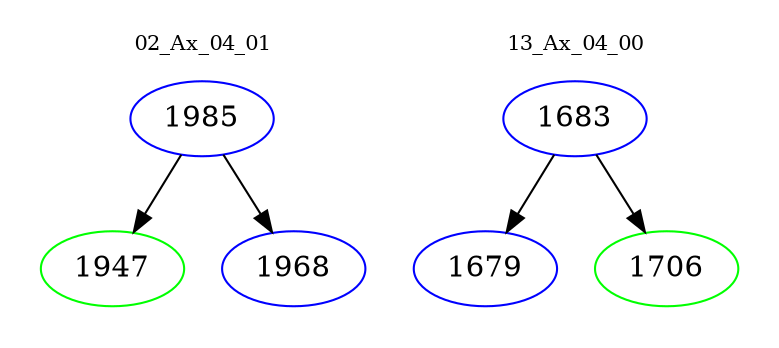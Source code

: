 digraph{
subgraph cluster_0 {
color = white
label = "02_Ax_04_01";
fontsize=10;
T0_1985 [label="1985", color="blue"]
T0_1985 -> T0_1947 [color="black"]
T0_1947 [label="1947", color="green"]
T0_1985 -> T0_1968 [color="black"]
T0_1968 [label="1968", color="blue"]
}
subgraph cluster_1 {
color = white
label = "13_Ax_04_00";
fontsize=10;
T1_1683 [label="1683", color="blue"]
T1_1683 -> T1_1679 [color="black"]
T1_1679 [label="1679", color="blue"]
T1_1683 -> T1_1706 [color="black"]
T1_1706 [label="1706", color="green"]
}
}
